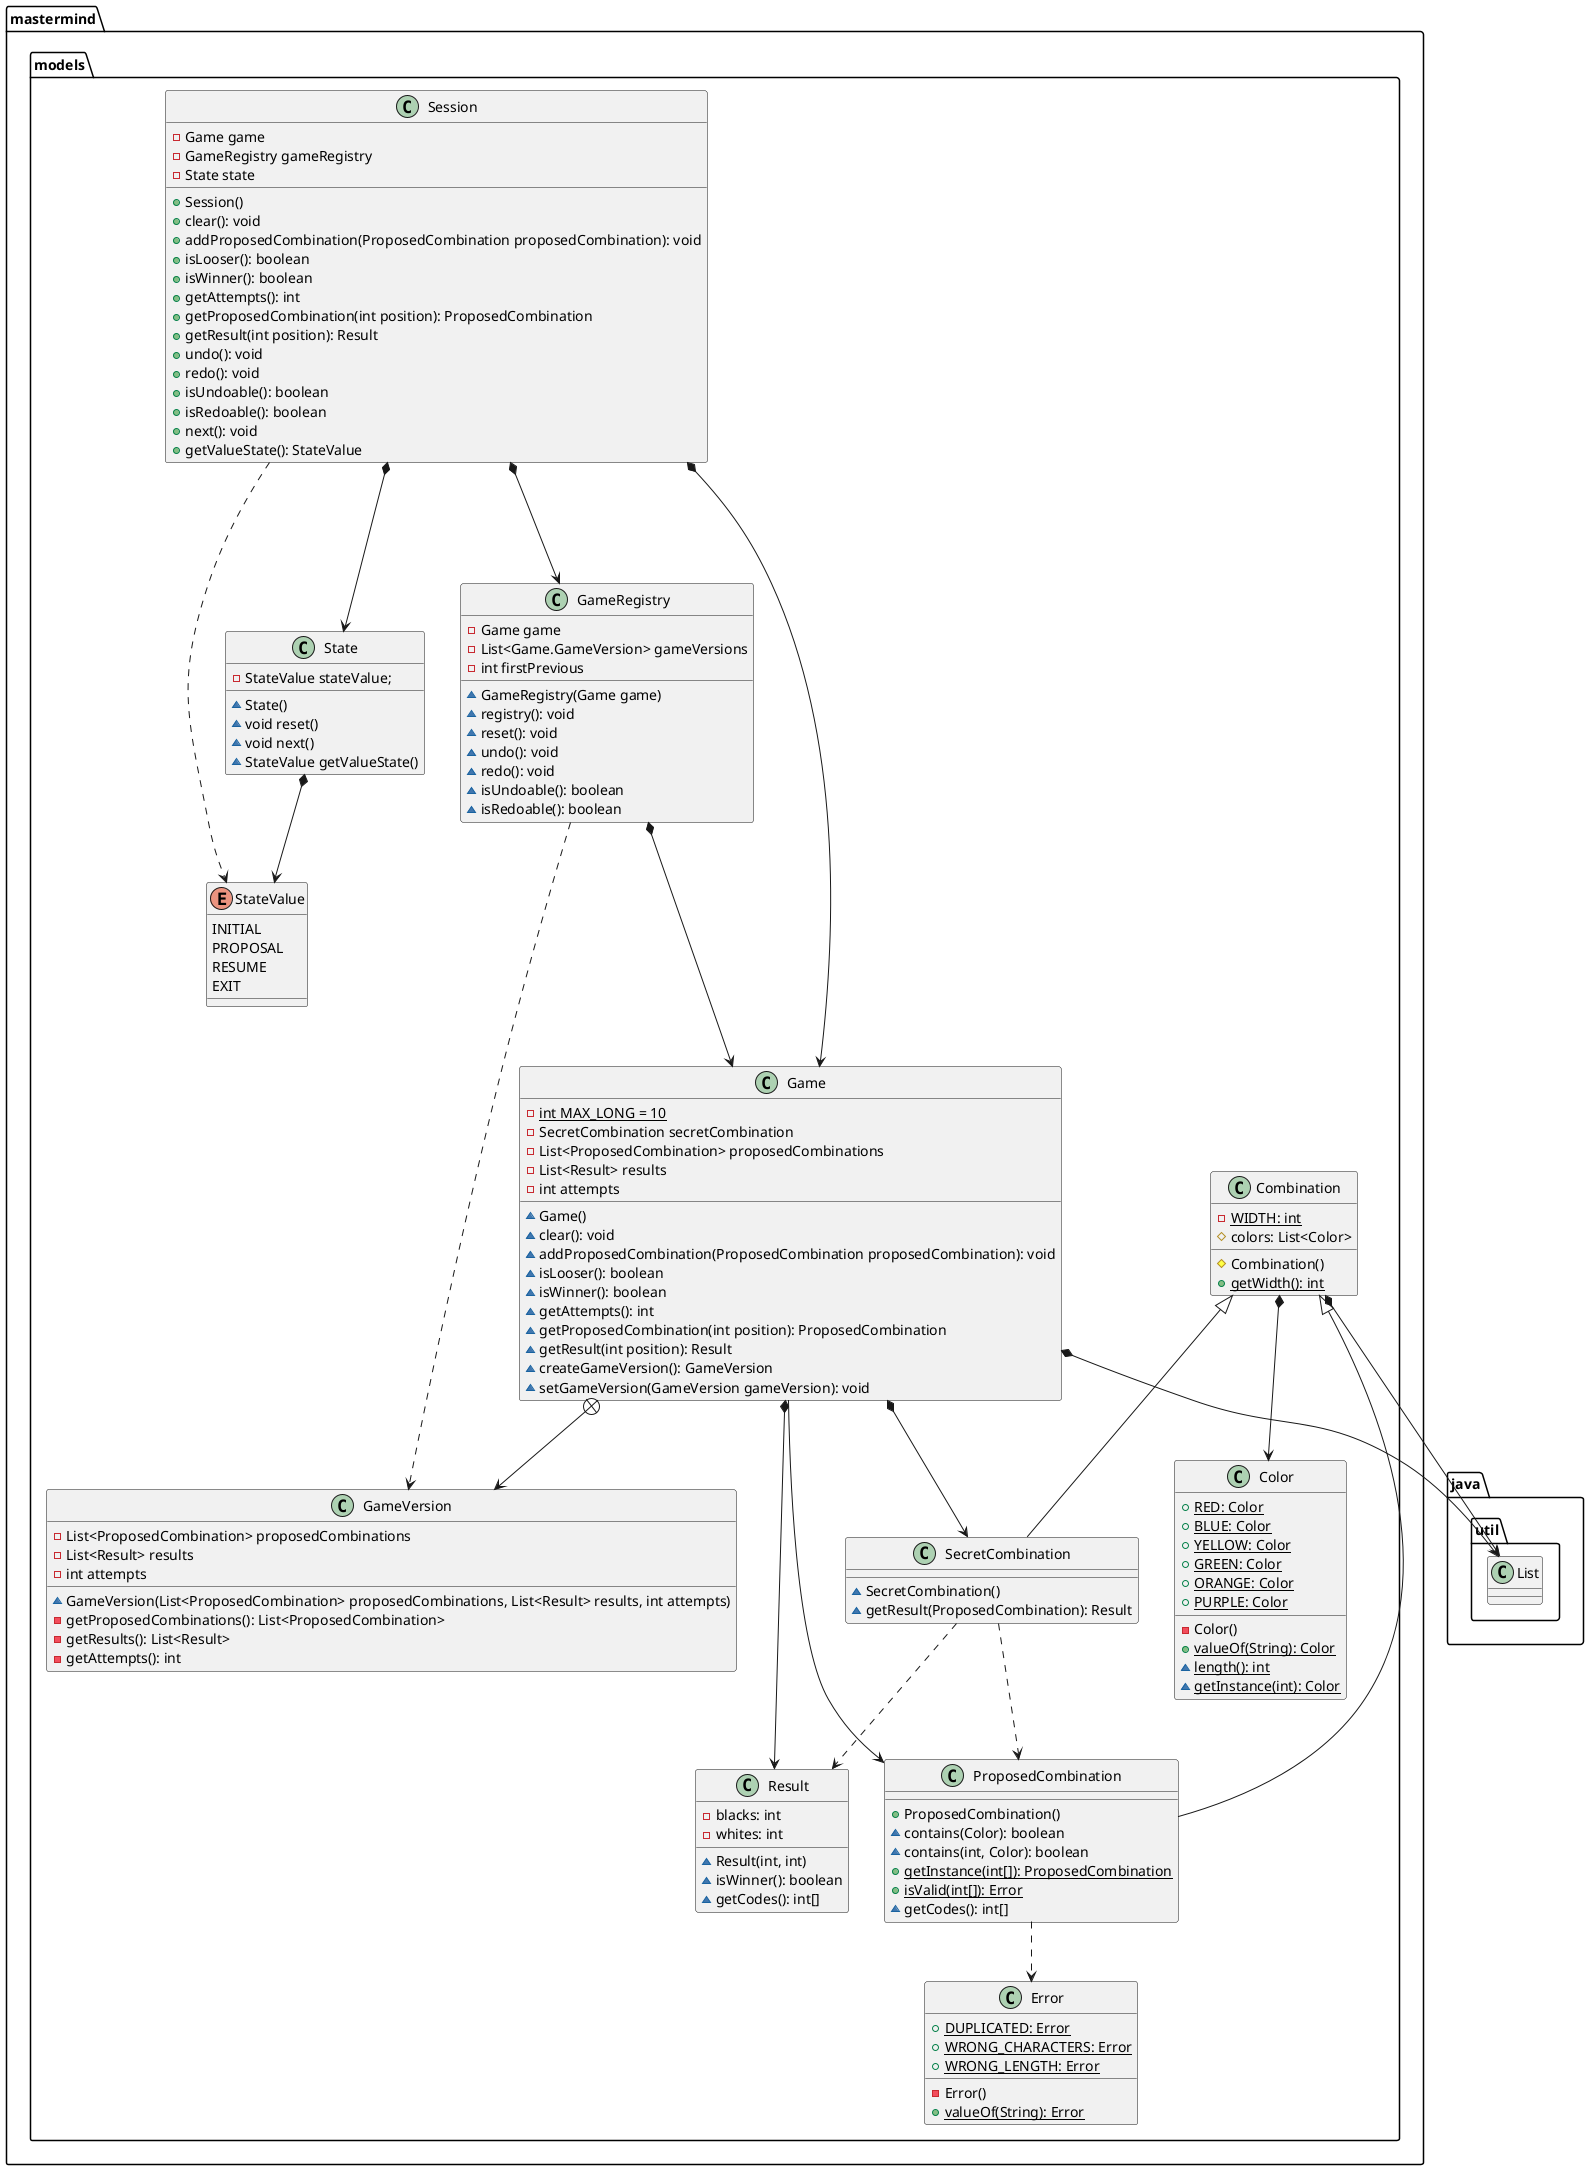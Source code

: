 @startuml

    class  mastermind.models.Color{
        + {static} RED: Color
        + {static} BLUE: Color
        + {static} YELLOW: Color
        + {static} GREEN: Color
        + {static} ORANGE: Color
        + {static} PURPLE: Color
        - Color()
        + {static} valueOf(String): Color
        ~ {static} length(): int
        ~ {static} getInstance(int): Color
    }
    
    class  mastermind.models.Combination{
        - {static} WIDTH: int
        # colors: List<Color>
        # Combination()
        + {static} getWidth(): int
    }
    mastermind.models.Combination *-down-> java.util.List
    mastermind.models.Combination *-down-> mastermind.models.Color
    
    class  mastermind.models.Error{
        + {static} DUPLICATED: Error
        + {static} WRONG_CHARACTERS: Error
        + {static} WRONG_LENGTH: Error
        - Error()
        + {static} valueOf(String): Error
    }
    
    class  mastermind.models.Game{
        - {static}  int MAX_LONG = 10
        - SecretCombination secretCombination
        - List<ProposedCombination> proposedCombinations
        - List<Result> results
        - int attempts
        ~ Game()
        ~ clear(): void
        ~ addProposedCombination(ProposedCombination proposedCombination): void
        ~ isLooser(): boolean
        ~ isWinner(): boolean
        ~ getAttempts(): int
        ~ getProposedCombination(int position): ProposedCombination
        ~ getResult(int position): Result
        ~ createGameVersion(): GameVersion
        ~ setGameVersion(GameVersion gameVersion): void
    }

     class mastermind.models.GameVersion{
        -  List<ProposedCombination> proposedCombinations
        -  List<Result> results
        -  int attempts

        ~ GameVersion(List<ProposedCombination> proposedCombinations, List<Result> results, int attempts)
        - getProposedCombinations(): List<ProposedCombination>
        - getResults(): List<Result>
        - getAttempts(): int
     }

    mastermind.models.Game *-down-> java.util.List
    mastermind.models.Game *-down-> mastermind.models.SecretCombination
    mastermind.models.Game *-down-> mastermind.models.Result
    mastermind.models.Game --> mastermind.models.ProposedCombination
    mastermind.models.Game +--> mastermind.models.GameVersion

    class  mastermind.models.ProposedCombination{
        + ProposedCombination()
        ~ contains(Color): boolean
        ~ contains(int, Color): boolean
        + {static} getInstance(int[]): ProposedCombination
        + {static} isValid(int[]): Error
        ~ getCodes(): int[]
    }
    mastermind.models.Combination <|-down- mastermind.models.ProposedCombination
    mastermind.models.ProposedCombination ..> mastermind.models.Error
    
    class  mastermind.models.Result{
        - blacks: int
        - whites: int
        ~ Result(int, int)
        ~ isWinner(): boolean
        ~ getCodes(): int[]
    }
    
    class  mastermind.models.SecretCombination{
        ~ SecretCombination()
        ~ getResult(ProposedCombination): Result
    }
    mastermind.models.Combination <|-down- mastermind.models.SecretCombination
    mastermind.models.SecretCombination ..> mastermind.models.Result
    mastermind.models.SecretCombination ..> mastermind.models.ProposedCombination

    class mastermind.models.State{
        - StateValue stateValue;
        ~ State()
        ~ void reset()
        ~ void next()
        ~ StateValue getValueState()
    }

    enum mastermind.models.StateValue{
        INITIAL
        PROPOSAL
        RESUME
        EXIT
    }

    mastermind.models.State *--> mastermind.models.StateValue

    class mastermind.models.GameRegistry {
        -  Game game
        - List<Game.GameVersion> gameVersions
        - int firstPrevious
        ~ GameRegistry(Game game)
        ~ registry(): void
        ~ reset(): void
        ~ undo(): void
        ~ redo(): void
        ~ isUndoable(): boolean
        ~ isRedoable(): boolean
    }

    mastermind.models.GameRegistry *---> mastermind.models.Game
    mastermind.models.GameRegistry ...> mastermind.models.GameVersion

    class mastermind.models.Session {
        -  Game game
        -  GameRegistry gameRegistry
        -  State state
        + Session()
        + clear(): void
        + addProposedCombination(ProposedCombination proposedCombination): void
        + isLooser(): boolean
        + isWinner(): boolean
        + getAttempts(): int
        + getProposedCombination(int position): ProposedCombination
        + getResult(int position): Result
        + undo(): void
        + redo(): void
        + isUndoable(): boolean
        + isRedoable(): boolean
        + next(): void
        + getValueState(): StateValue
    }

    mastermind.models.Session *---> mastermind.models.Game
    mastermind.models.Session *---> mastermind.models.GameRegistry
    mastermind.models.Session *---> mastermind.models.State
    mastermind.models.Session ...> mastermind.models.StateValue

@enduml